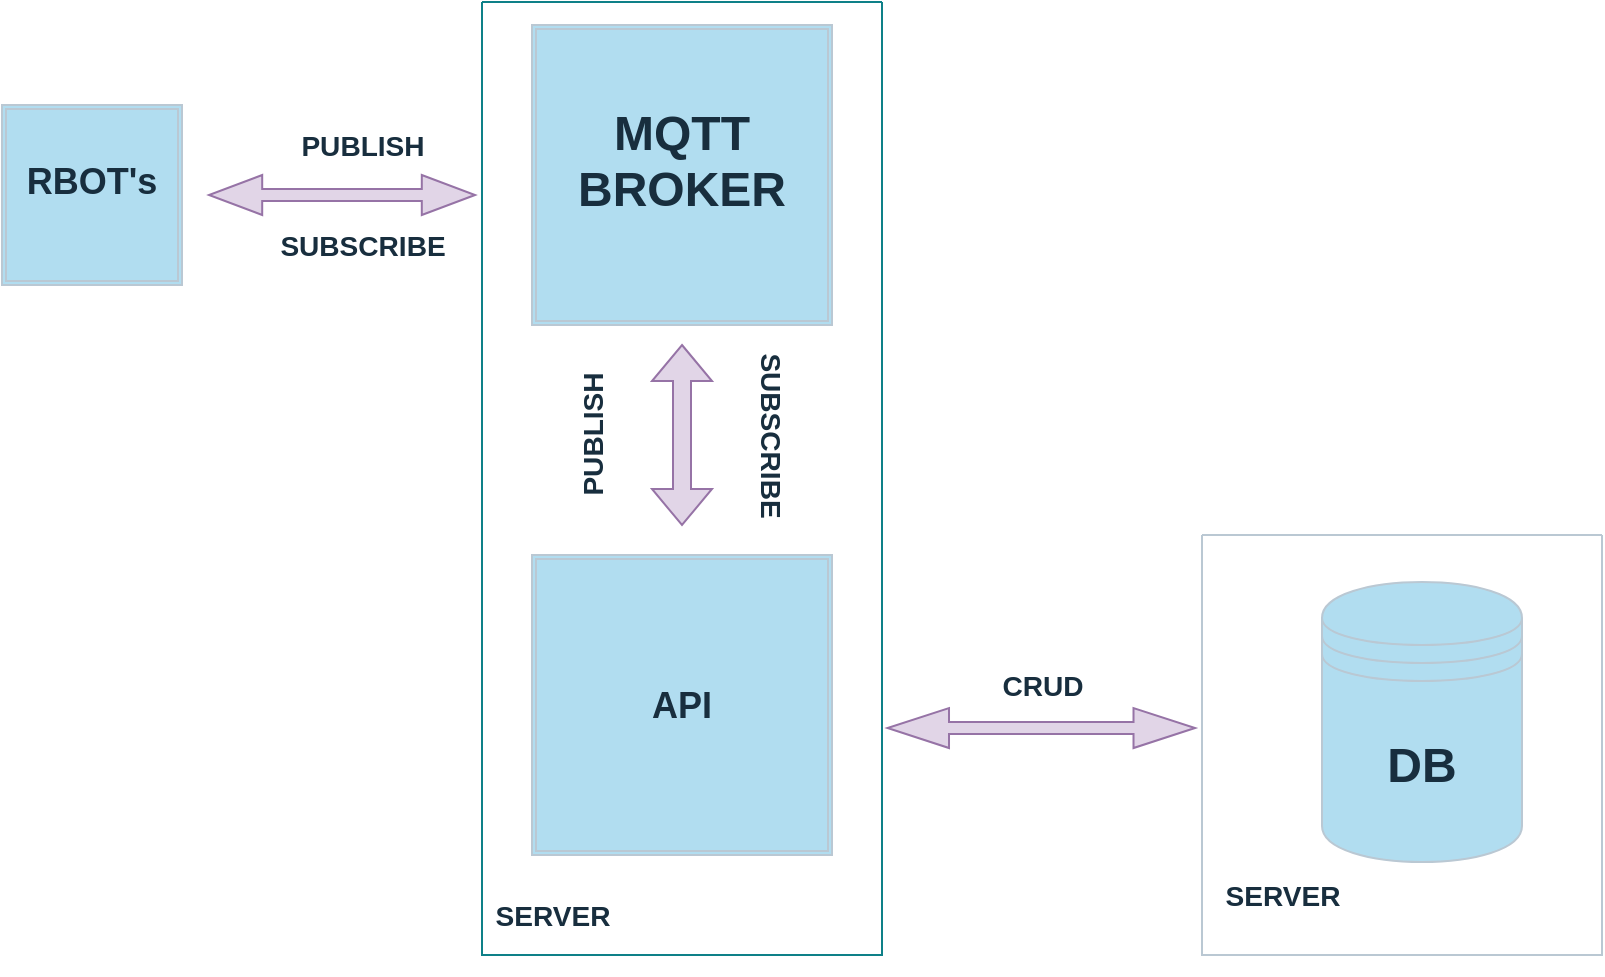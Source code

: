 <mxfile version="24.2.1" type="github">
  <diagram name="Page-1" id="5f0bae14-7c28-e335-631c-24af17079c00">
    <mxGraphModel dx="1380" dy="741" grid="1" gridSize="10" guides="1" tooltips="1" connect="1" arrows="1" fold="1" page="1" pageScale="1" pageWidth="1100" pageHeight="850" background="none" math="0" shadow="0">
      <root>
        <mxCell id="0" />
        <mxCell id="1" parent="0" />
        <mxCell id="vdj9q_atu6wUsFnDW9EK-2" value="&lt;h2&gt;RBOT&#39;s&lt;/h2&gt;&lt;div&gt;&lt;br&gt;&lt;/div&gt;" style="shape=ext;double=1;whiteSpace=wrap;html=1;aspect=fixed;labelBackgroundColor=none;fillColor=#B1DDF0;strokeColor=#BAC8D3;fontColor=#182E3E;" vertex="1" parent="1">
          <mxGeometry x="210" y="61.5" width="90" height="90" as="geometry" />
        </mxCell>
        <mxCell id="vdj9q_atu6wUsFnDW9EK-30" value="" style="shape=doubleArrow;direction=south;whiteSpace=wrap;html=1;rotation=90;fillColor=#e1d5e7;strokeColor=#9673a6;" vertex="1" parent="1">
          <mxGeometry x="719.63" y="296.13" width="20" height="153.75" as="geometry" />
        </mxCell>
        <mxCell id="vdj9q_atu6wUsFnDW9EK-38" value="" style="shape=doubleArrow;direction=south;whiteSpace=wrap;html=1;rotation=90;fillColor=#e1d5e7;strokeColor=#9673a6;" vertex="1" parent="1">
          <mxGeometry x="370" y="40" width="20" height="133" as="geometry" />
        </mxCell>
        <mxCell id="vdj9q_atu6wUsFnDW9EK-41" value="&lt;h3&gt;PUBLISH&lt;/h3&gt;" style="text;html=1;align=center;verticalAlign=middle;resizable=0;points=[];autosize=1;strokeColor=none;fillColor=none;fontColor=#182E3E;" vertex="1" parent="1">
          <mxGeometry x="345" y="51.5" width="90" height="60" as="geometry" />
        </mxCell>
        <mxCell id="vdj9q_atu6wUsFnDW9EK-43" value="&lt;h3&gt;SUBSCRIBE&lt;/h3&gt;" style="text;html=1;align=center;verticalAlign=middle;resizable=0;points=[];autosize=1;strokeColor=none;fillColor=none;fontColor=#182E3E;" vertex="1" parent="1">
          <mxGeometry x="335" y="101.5" width="110" height="60" as="geometry" />
        </mxCell>
        <mxCell id="vdj9q_atu6wUsFnDW9EK-46" value="&lt;h3&gt;CRUD&lt;br&gt;&lt;/h3&gt;" style="text;html=1;align=center;verticalAlign=middle;resizable=0;points=[];autosize=1;strokeColor=none;fillColor=none;fontColor=#182E3E;" vertex="1" parent="1">
          <mxGeometry x="700" y="321.5" width="60" height="60" as="geometry" />
        </mxCell>
        <mxCell id="vdj9q_atu6wUsFnDW9EK-49" value="" style="swimlane;startSize=0;strokeColor=#0e8088;fillColor=#b0e3e6;" vertex="1" parent="1">
          <mxGeometry x="450" y="10" width="200" height="476.5" as="geometry" />
        </mxCell>
        <mxCell id="vdj9q_atu6wUsFnDW9EK-50" value="&lt;h3&gt;SERVER&lt;/h3&gt;" style="text;html=1;align=center;verticalAlign=middle;resizable=0;points=[];autosize=1;strokeColor=none;fillColor=none;fontColor=#182E3E;" vertex="1" parent="vdj9q_atu6wUsFnDW9EK-49">
          <mxGeometry x="-5" y="426.5" width="80" height="60" as="geometry" />
        </mxCell>
        <mxCell id="vdj9q_atu6wUsFnDW9EK-4" value="&lt;h2&gt;API&lt;/h2&gt;" style="shape=ext;double=1;whiteSpace=wrap;html=1;aspect=fixed;strokeColor=#BAC8D3;fontColor=#182E3E;fillColor=#B1DDF0;labelBackgroundColor=none;" vertex="1" parent="vdj9q_atu6wUsFnDW9EK-49">
          <mxGeometry x="25" y="276.5" width="150" height="150" as="geometry" />
        </mxCell>
        <mxCell id="vdj9q_atu6wUsFnDW9EK-45" value="&lt;h3&gt;SUBSCRIBE&lt;/h3&gt;" style="text;html=1;align=center;verticalAlign=middle;resizable=0;points=[];autosize=1;strokeColor=none;fillColor=none;fontColor=#182E3E;rotation=90;" vertex="1" parent="vdj9q_atu6wUsFnDW9EK-49">
          <mxGeometry x="90" y="186.5" width="110" height="60" as="geometry" />
        </mxCell>
        <mxCell id="vdj9q_atu6wUsFnDW9EK-29" value="" style="shape=doubleArrow;direction=south;whiteSpace=wrap;html=1;strokeColor=#9673a6;fillColor=#e1d5e7;" vertex="1" parent="vdj9q_atu6wUsFnDW9EK-49">
          <mxGeometry x="85" y="171.5" width="30" height="90" as="geometry" />
        </mxCell>
        <mxCell id="vdj9q_atu6wUsFnDW9EK-44" value="&lt;h3&gt;PUBLISH&lt;/h3&gt;" style="text;html=1;align=center;verticalAlign=middle;resizable=0;points=[];autosize=1;strokeColor=none;fillColor=none;fontColor=#182E3E;rotation=-90;" vertex="1" parent="vdj9q_atu6wUsFnDW9EK-49">
          <mxGeometry x="10" y="186.5" width="90" height="60" as="geometry" />
        </mxCell>
        <mxCell id="vdj9q_atu6wUsFnDW9EK-3" value="&lt;h1&gt;MQTT BROKER&lt;/h1&gt;&lt;div&gt;&lt;br&gt;&lt;/div&gt;" style="shape=ext;double=1;whiteSpace=wrap;html=1;aspect=fixed;labelBackgroundColor=none;fillColor=#B1DDF0;strokeColor=#BAC8D3;fontColor=#182E3E;" vertex="1" parent="vdj9q_atu6wUsFnDW9EK-49">
          <mxGeometry x="25" y="11.5" width="150" height="150" as="geometry" />
        </mxCell>
        <mxCell id="vdj9q_atu6wUsFnDW9EK-51" value="" style="swimlane;startSize=0;strokeColor=#BAC8D3;fontColor=#182E3E;fillColor=#B1DDF0;" vertex="1" parent="1">
          <mxGeometry x="810" y="276.5" width="200" height="210" as="geometry" />
        </mxCell>
        <mxCell id="vdj9q_atu6wUsFnDW9EK-10" value="&lt;h1&gt;DB&lt;/h1&gt;" style="shape=datastore;whiteSpace=wrap;html=1;strokeColor=#BAC8D3;fontColor=#182E3E;fillColor=#B1DDF0;labelBackgroundColor=none;" vertex="1" parent="vdj9q_atu6wUsFnDW9EK-51">
          <mxGeometry x="60" y="23.5" width="100" height="140" as="geometry" />
        </mxCell>
        <mxCell id="vdj9q_atu6wUsFnDW9EK-52" value="&lt;h3&gt;SERVER&lt;/h3&gt;" style="text;html=1;align=center;verticalAlign=middle;resizable=0;points=[];autosize=1;strokeColor=none;fillColor=none;fontColor=#182E3E;" vertex="1" parent="vdj9q_atu6wUsFnDW9EK-51">
          <mxGeometry y="150" width="80" height="60" as="geometry" />
        </mxCell>
      </root>
    </mxGraphModel>
  </diagram>
</mxfile>
